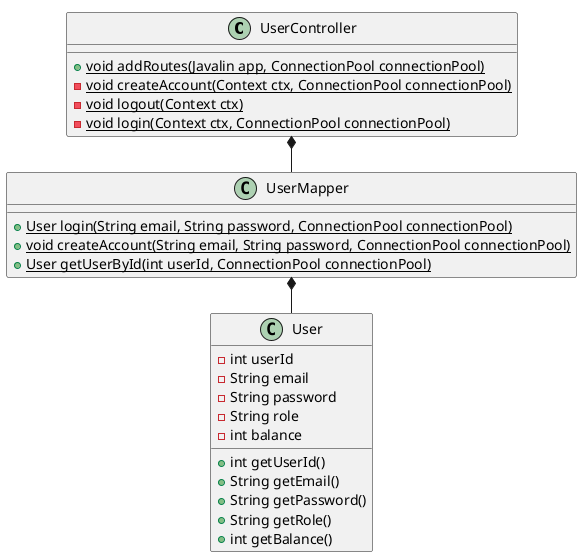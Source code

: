 @startuml
'https://plantuml.com/class-diagram

!pragma layout smetana

class UserController {
+ {static} void addRoutes(Javalin app, ConnectionPool connectionPool)
- {static} void createAccount(Context ctx, ConnectionPool connectionPool)
- {static} void logout(Context ctx)
- {static} void login(Context ctx, ConnectionPool connectionPool)
}

class UserMapper {
+ {static} User login(String email, String password, ConnectionPool connectionPool)
+ {static} void createAccount(String email, String password, ConnectionPool connectionPool)
+ {static} User getUserById(int userId, ConnectionPool connectionPool)
}

class User {
- int userId
- String email
- String password
- String role
- int balance

+ int getUserId()
+ String getEmail()
+ String getPassword()
+ String getRole()
+ int getBalance()
}

UserController *-- UserMapper

UserMapper *-- User

@enduml